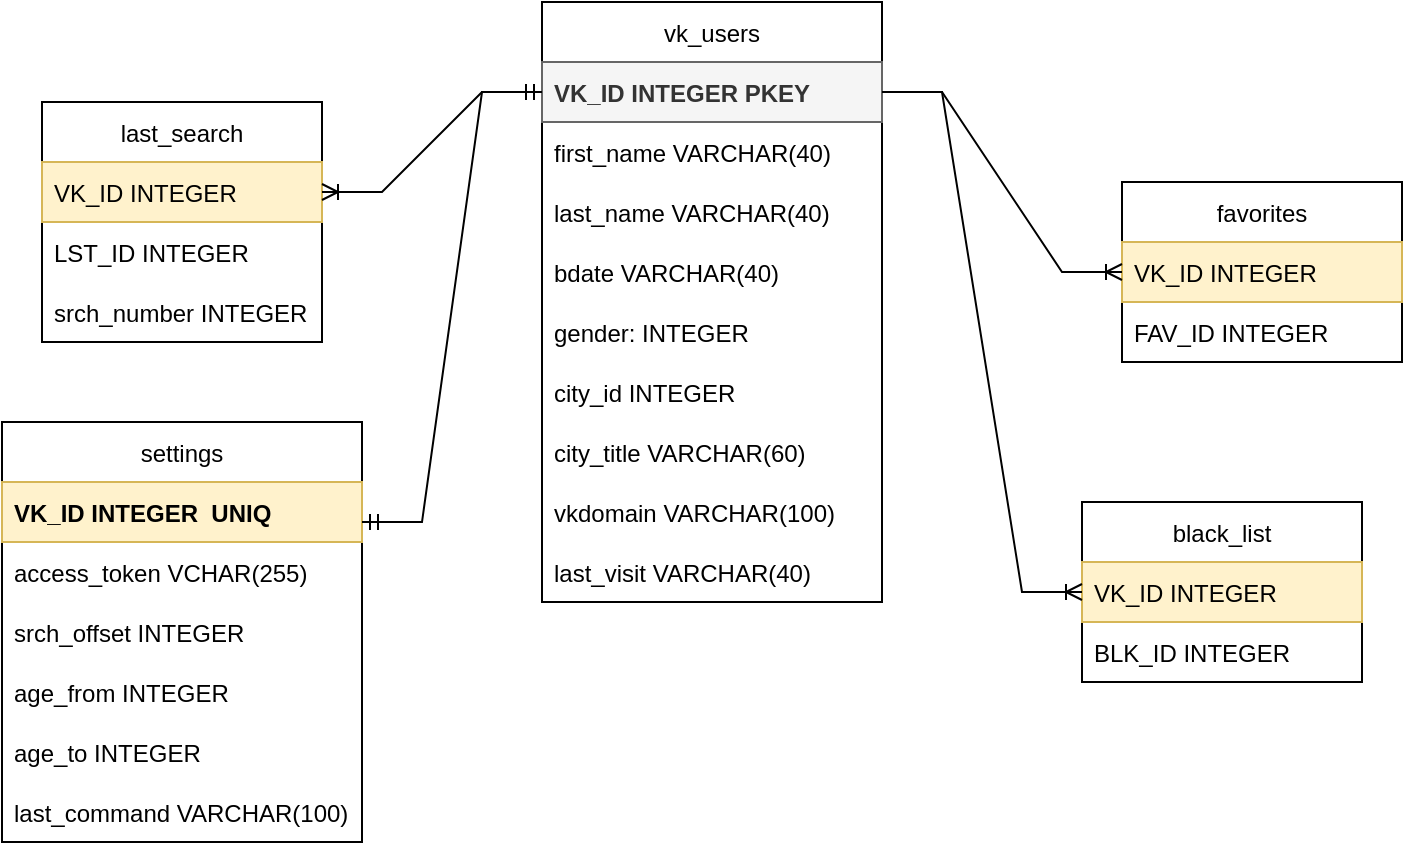 <mxfile version="20.0.3" type="github">
  <diagram id="2z1ISkz8Lt3HtBEaVeQ_" name="Page-1">
    <mxGraphModel dx="1038" dy="575" grid="1" gridSize="10" guides="1" tooltips="1" connect="1" arrows="1" fold="1" page="1" pageScale="1" pageWidth="827" pageHeight="1169" math="0" shadow="0">
      <root>
        <mxCell id="0" />
        <mxCell id="1" parent="0" />
        <mxCell id="f8iDhOlryMrs1C3tVB1a-1" value="vk_users" style="swimlane;fontStyle=0;childLayout=stackLayout;horizontal=1;startSize=30;horizontalStack=0;resizeParent=1;resizeParentMax=0;resizeLast=0;collapsible=1;marginBottom=0;" parent="1" vertex="1">
          <mxGeometry x="350" y="70" width="170" height="300" as="geometry" />
        </mxCell>
        <mxCell id="f8iDhOlryMrs1C3tVB1a-3" value="VK_ID INTEGER PKEY" style="text;strokeColor=#666666;fillColor=#f5f5f5;align=left;verticalAlign=middle;spacingLeft=4;spacingRight=4;overflow=hidden;points=[[0,0.5],[1,0.5]];portConstraint=eastwest;rotatable=0;fontColor=#333333;fontStyle=1" parent="f8iDhOlryMrs1C3tVB1a-1" vertex="1">
          <mxGeometry y="30" width="170" height="30" as="geometry" />
        </mxCell>
        <mxCell id="f8iDhOlryMrs1C3tVB1a-4" value="first_name VARCHAR(40)" style="text;strokeColor=none;fillColor=none;align=left;verticalAlign=middle;spacingLeft=4;spacingRight=4;overflow=hidden;points=[[0,0.5],[1,0.5]];portConstraint=eastwest;rotatable=0;" parent="f8iDhOlryMrs1C3tVB1a-1" vertex="1">
          <mxGeometry y="60" width="170" height="30" as="geometry" />
        </mxCell>
        <mxCell id="f8iDhOlryMrs1C3tVB1a-5" value="last_name VARCHAR(40)" style="text;strokeColor=none;fillColor=none;align=left;verticalAlign=middle;spacingLeft=4;spacingRight=4;overflow=hidden;points=[[0,0.5],[1,0.5]];portConstraint=eastwest;rotatable=0;" parent="f8iDhOlryMrs1C3tVB1a-1" vertex="1">
          <mxGeometry y="90" width="170" height="30" as="geometry" />
        </mxCell>
        <mxCell id="f8iDhOlryMrs1C3tVB1a-6" value="bdate VARCHAR(40)" style="text;strokeColor=none;fillColor=none;align=left;verticalAlign=middle;spacingLeft=4;spacingRight=4;overflow=hidden;points=[[0,0.5],[1,0.5]];portConstraint=eastwest;rotatable=0;" parent="f8iDhOlryMrs1C3tVB1a-1" vertex="1">
          <mxGeometry y="120" width="170" height="30" as="geometry" />
        </mxCell>
        <mxCell id="f8iDhOlryMrs1C3tVB1a-7" value="gender: INTEGER" style="text;strokeColor=none;fillColor=none;align=left;verticalAlign=middle;spacingLeft=4;spacingRight=4;overflow=hidden;points=[[0,0.5],[1,0.5]];portConstraint=eastwest;rotatable=0;" parent="f8iDhOlryMrs1C3tVB1a-1" vertex="1">
          <mxGeometry y="150" width="170" height="30" as="geometry" />
        </mxCell>
        <mxCell id="f8iDhOlryMrs1C3tVB1a-9" value="city_id INTEGER" style="text;strokeColor=none;fillColor=none;align=left;verticalAlign=middle;spacingLeft=4;spacingRight=4;overflow=hidden;points=[[0,0.5],[1,0.5]];portConstraint=eastwest;rotatable=0;" parent="f8iDhOlryMrs1C3tVB1a-1" vertex="1">
          <mxGeometry y="180" width="170" height="30" as="geometry" />
        </mxCell>
        <mxCell id="f8iDhOlryMrs1C3tVB1a-23" value="city_title VARCHAR(60)" style="text;strokeColor=none;fillColor=none;align=left;verticalAlign=middle;spacingLeft=4;spacingRight=4;overflow=hidden;points=[[0,0.5],[1,0.5]];portConstraint=eastwest;rotatable=0;" parent="f8iDhOlryMrs1C3tVB1a-1" vertex="1">
          <mxGeometry y="210" width="170" height="30" as="geometry" />
        </mxCell>
        <mxCell id="f8iDhOlryMrs1C3tVB1a-30" value="vkdomain VARCHAR(100)" style="text;strokeColor=none;fillColor=none;align=left;verticalAlign=middle;spacingLeft=4;spacingRight=4;overflow=hidden;points=[[0,0.5],[1,0.5]];portConstraint=eastwest;rotatable=0;" parent="f8iDhOlryMrs1C3tVB1a-1" vertex="1">
          <mxGeometry y="240" width="170" height="30" as="geometry" />
        </mxCell>
        <mxCell id="710zWWPVELSWgc5gnrYM-1" value="last_visit VARCHAR(40)" style="text;strokeColor=none;fillColor=none;align=left;verticalAlign=middle;spacingLeft=4;spacingRight=4;overflow=hidden;points=[[0,0.5],[1,0.5]];portConstraint=eastwest;rotatable=0;" vertex="1" parent="f8iDhOlryMrs1C3tVB1a-1">
          <mxGeometry y="270" width="170" height="30" as="geometry" />
        </mxCell>
        <mxCell id="f8iDhOlryMrs1C3tVB1a-12" value="favorites" style="swimlane;fontStyle=0;childLayout=stackLayout;horizontal=1;startSize=30;horizontalStack=0;resizeParent=1;resizeParentMax=0;resizeLast=0;collapsible=1;marginBottom=0;" parent="1" vertex="1">
          <mxGeometry x="640" y="160" width="140" height="90" as="geometry" />
        </mxCell>
        <mxCell id="f8iDhOlryMrs1C3tVB1a-13" value="VK_ID INTEGER" style="text;strokeColor=#d6b656;fillColor=#fff2cc;align=left;verticalAlign=middle;spacingLeft=4;spacingRight=4;overflow=hidden;points=[[0,0.5],[1,0.5]];portConstraint=eastwest;rotatable=0;" parent="f8iDhOlryMrs1C3tVB1a-12" vertex="1">
          <mxGeometry y="30" width="140" height="30" as="geometry" />
        </mxCell>
        <mxCell id="f8iDhOlryMrs1C3tVB1a-14" value="FAV_ID INTEGER" style="text;strokeColor=none;fillColor=none;align=left;verticalAlign=middle;spacingLeft=4;spacingRight=4;overflow=hidden;points=[[0,0.5],[1,0.5]];portConstraint=eastwest;rotatable=0;" parent="f8iDhOlryMrs1C3tVB1a-12" vertex="1">
          <mxGeometry y="60" width="140" height="30" as="geometry" />
        </mxCell>
        <mxCell id="f8iDhOlryMrs1C3tVB1a-16" value="black_list" style="swimlane;fontStyle=0;childLayout=stackLayout;horizontal=1;startSize=30;horizontalStack=0;resizeParent=1;resizeParentMax=0;resizeLast=0;collapsible=1;marginBottom=0;" parent="1" vertex="1">
          <mxGeometry x="620" y="320" width="140" height="90" as="geometry" />
        </mxCell>
        <mxCell id="f8iDhOlryMrs1C3tVB1a-17" value="VK_ID INTEGER" style="text;strokeColor=#d6b656;fillColor=#fff2cc;align=left;verticalAlign=middle;spacingLeft=4;spacingRight=4;overflow=hidden;points=[[0,0.5],[1,0.5]];portConstraint=eastwest;rotatable=0;" parent="f8iDhOlryMrs1C3tVB1a-16" vertex="1">
          <mxGeometry y="30" width="140" height="30" as="geometry" />
        </mxCell>
        <mxCell id="f8iDhOlryMrs1C3tVB1a-18" value="BLK_ID INTEGER" style="text;strokeColor=none;fillColor=none;align=left;verticalAlign=middle;spacingLeft=4;spacingRight=4;overflow=hidden;points=[[0,0.5],[1,0.5]];portConstraint=eastwest;rotatable=0;" parent="f8iDhOlryMrs1C3tVB1a-16" vertex="1">
          <mxGeometry y="60" width="140" height="30" as="geometry" />
        </mxCell>
        <mxCell id="f8iDhOlryMrs1C3tVB1a-21" value="" style="edgeStyle=entityRelationEdgeStyle;fontSize=12;html=1;endArrow=ERoneToMany;rounded=0;entryX=0;entryY=0.5;entryDx=0;entryDy=0;exitX=1;exitY=0.5;exitDx=0;exitDy=0;" parent="1" source="f8iDhOlryMrs1C3tVB1a-3" target="f8iDhOlryMrs1C3tVB1a-17" edge="1">
          <mxGeometry width="100" height="100" relative="1" as="geometry">
            <mxPoint x="520" y="120" as="sourcePoint" />
            <mxPoint x="690" y="50" as="targetPoint" />
          </mxGeometry>
        </mxCell>
        <mxCell id="f8iDhOlryMrs1C3tVB1a-24" value="last_search" style="swimlane;fontStyle=0;childLayout=stackLayout;horizontal=1;startSize=30;horizontalStack=0;resizeParent=1;resizeParentMax=0;resizeLast=0;collapsible=1;marginBottom=0;" parent="1" vertex="1">
          <mxGeometry x="100" y="120" width="140" height="120" as="geometry" />
        </mxCell>
        <mxCell id="f8iDhOlryMrs1C3tVB1a-25" value="VK_ID INTEGER " style="text;strokeColor=#d6b656;fillColor=#fff2cc;align=left;verticalAlign=middle;spacingLeft=4;spacingRight=4;overflow=hidden;points=[[0,0.5],[1,0.5]];portConstraint=eastwest;rotatable=0;" parent="f8iDhOlryMrs1C3tVB1a-24" vertex="1">
          <mxGeometry y="30" width="140" height="30" as="geometry" />
        </mxCell>
        <mxCell id="f8iDhOlryMrs1C3tVB1a-26" value="LST_ID INTEGER" style="text;strokeColor=none;fillColor=none;align=left;verticalAlign=middle;spacingLeft=4;spacingRight=4;overflow=hidden;points=[[0,0.5],[1,0.5]];portConstraint=eastwest;rotatable=0;" parent="f8iDhOlryMrs1C3tVB1a-24" vertex="1">
          <mxGeometry y="60" width="140" height="30" as="geometry" />
        </mxCell>
        <mxCell id="710zWWPVELSWgc5gnrYM-3" value="srch_number INTEGER" style="text;strokeColor=none;fillColor=none;align=left;verticalAlign=middle;spacingLeft=4;spacingRight=4;overflow=hidden;points=[[0,0.5],[1,0.5]];portConstraint=eastwest;rotatable=0;" vertex="1" parent="f8iDhOlryMrs1C3tVB1a-24">
          <mxGeometry y="90" width="140" height="30" as="geometry" />
        </mxCell>
        <mxCell id="f8iDhOlryMrs1C3tVB1a-29" value="" style="edgeStyle=entityRelationEdgeStyle;fontSize=12;html=1;endArrow=ERoneToMany;rounded=0;entryX=0;entryY=0.5;entryDx=0;entryDy=0;exitX=1;exitY=0.5;exitDx=0;exitDy=0;" parent="1" source="f8iDhOlryMrs1C3tVB1a-3" target="f8iDhOlryMrs1C3tVB1a-13" edge="1">
          <mxGeometry width="100" height="100" relative="1" as="geometry">
            <mxPoint x="580" y="70" as="sourcePoint" />
            <mxPoint x="460" y="250" as="targetPoint" />
          </mxGeometry>
        </mxCell>
        <mxCell id="f8iDhOlryMrs1C3tVB1a-31" value="" style="edgeStyle=entityRelationEdgeStyle;fontSize=12;html=1;endArrow=ERoneToMany;rounded=0;exitX=0;exitY=0.5;exitDx=0;exitDy=0;entryX=1;entryY=0.5;entryDx=0;entryDy=0;" parent="1" source="f8iDhOlryMrs1C3tVB1a-3" target="f8iDhOlryMrs1C3tVB1a-25" edge="1">
          <mxGeometry width="100" height="100" relative="1" as="geometry">
            <mxPoint x="140" y="430" as="sourcePoint" />
            <mxPoint x="240" y="330" as="targetPoint" />
          </mxGeometry>
        </mxCell>
        <mxCell id="710zWWPVELSWgc5gnrYM-4" value="settings" style="swimlane;fontStyle=0;childLayout=stackLayout;horizontal=1;startSize=30;horizontalStack=0;resizeParent=1;resizeParentMax=0;resizeLast=0;collapsible=1;marginBottom=0;" vertex="1" parent="1">
          <mxGeometry x="80" y="280" width="180" height="210" as="geometry" />
        </mxCell>
        <mxCell id="710zWWPVELSWgc5gnrYM-5" value="VK_ID INTEGER  UNIQ" style="text;strokeColor=#d6b656;fillColor=#fff2cc;align=left;verticalAlign=middle;spacingLeft=4;spacingRight=4;overflow=hidden;points=[[0,0.5],[1,0.5]];portConstraint=eastwest;rotatable=0;fontStyle=1" vertex="1" parent="710zWWPVELSWgc5gnrYM-4">
          <mxGeometry y="30" width="180" height="30" as="geometry" />
        </mxCell>
        <mxCell id="710zWWPVELSWgc5gnrYM-6" value="access_token VCHAR(255)" style="text;strokeColor=none;fillColor=none;align=left;verticalAlign=middle;spacingLeft=4;spacingRight=4;overflow=hidden;points=[[0,0.5],[1,0.5]];portConstraint=eastwest;rotatable=0;" vertex="1" parent="710zWWPVELSWgc5gnrYM-4">
          <mxGeometry y="60" width="180" height="30" as="geometry" />
        </mxCell>
        <mxCell id="710zWWPVELSWgc5gnrYM-7" value="srch_offset INTEGER" style="text;strokeColor=none;fillColor=none;align=left;verticalAlign=middle;spacingLeft=4;spacingRight=4;overflow=hidden;points=[[0,0.5],[1,0.5]];portConstraint=eastwest;rotatable=0;" vertex="1" parent="710zWWPVELSWgc5gnrYM-4">
          <mxGeometry y="90" width="180" height="30" as="geometry" />
        </mxCell>
        <mxCell id="710zWWPVELSWgc5gnrYM-10" value="age_from INTEGER" style="text;strokeColor=none;fillColor=none;align=left;verticalAlign=middle;spacingLeft=4;spacingRight=4;overflow=hidden;points=[[0,0.5],[1,0.5]];portConstraint=eastwest;rotatable=0;" vertex="1" parent="710zWWPVELSWgc5gnrYM-4">
          <mxGeometry y="120" width="180" height="30" as="geometry" />
        </mxCell>
        <mxCell id="710zWWPVELSWgc5gnrYM-11" value="age_to INTEGER" style="text;strokeColor=none;fillColor=none;align=left;verticalAlign=middle;spacingLeft=4;spacingRight=4;overflow=hidden;points=[[0,0.5],[1,0.5]];portConstraint=eastwest;rotatable=0;" vertex="1" parent="710zWWPVELSWgc5gnrYM-4">
          <mxGeometry y="150" width="180" height="30" as="geometry" />
        </mxCell>
        <mxCell id="710zWWPVELSWgc5gnrYM-12" value="last_command VARCHAR(100)" style="text;strokeColor=none;fillColor=none;align=left;verticalAlign=middle;spacingLeft=4;spacingRight=4;overflow=hidden;points=[[0,0.5],[1,0.5]];portConstraint=eastwest;rotatable=0;" vertex="1" parent="710zWWPVELSWgc5gnrYM-4">
          <mxGeometry y="180" width="180" height="30" as="geometry" />
        </mxCell>
        <mxCell id="710zWWPVELSWgc5gnrYM-8" value="" style="edgeStyle=entityRelationEdgeStyle;fontSize=12;html=1;endArrow=ERmandOne;startArrow=ERmandOne;rounded=0;entryX=0;entryY=0.5;entryDx=0;entryDy=0;exitX=1;exitY=0.667;exitDx=0;exitDy=0;exitPerimeter=0;" edge="1" parent="1" source="710zWWPVELSWgc5gnrYM-5" target="f8iDhOlryMrs1C3tVB1a-3">
          <mxGeometry width="100" height="100" relative="1" as="geometry">
            <mxPoint x="110" y="570" as="sourcePoint" />
            <mxPoint x="210" y="470" as="targetPoint" />
          </mxGeometry>
        </mxCell>
      </root>
    </mxGraphModel>
  </diagram>
</mxfile>
